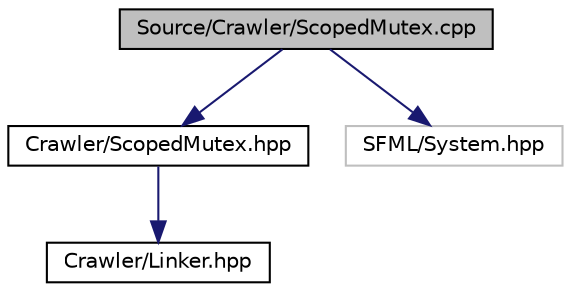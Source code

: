 digraph "Source/Crawler/ScopedMutex.cpp"
{
  edge [fontname="Helvetica",fontsize="10",labelfontname="Helvetica",labelfontsize="10"];
  node [fontname="Helvetica",fontsize="10",shape=record];
  Node1 [label="Source/Crawler/ScopedMutex.cpp",height=0.2,width=0.4,color="black", fillcolor="grey75", style="filled", fontcolor="black"];
  Node1 -> Node2 [color="midnightblue",fontsize="10",style="solid",fontname="Helvetica"];
  Node2 [label="Crawler/ScopedMutex.hpp",height=0.2,width=0.4,color="black", fillcolor="white", style="filled",URL="$_scoped_mutex_8hpp.html"];
  Node2 -> Node3 [color="midnightblue",fontsize="10",style="solid",fontname="Helvetica"];
  Node3 [label="Crawler/Linker.hpp",height=0.2,width=0.4,color="black", fillcolor="white", style="filled",URL="$_linker_8hpp.html"];
  Node1 -> Node4 [color="midnightblue",fontsize="10",style="solid",fontname="Helvetica"];
  Node4 [label="SFML/System.hpp",height=0.2,width=0.4,color="grey75", fillcolor="white", style="filled"];
}
